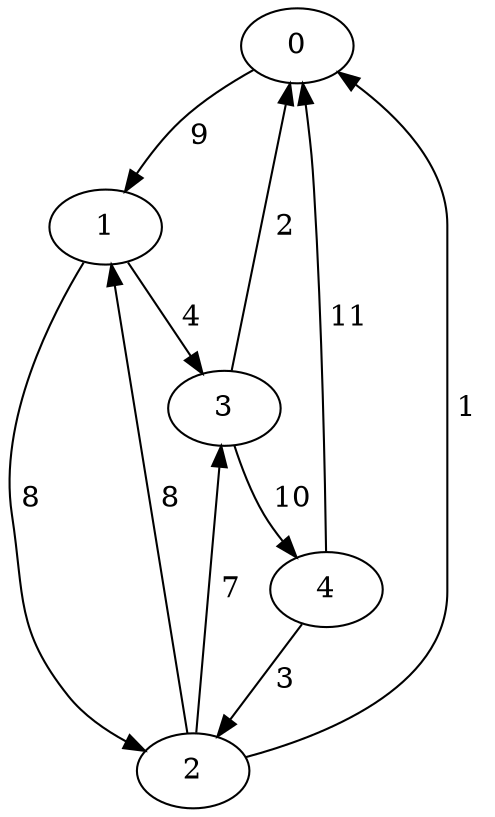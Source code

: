 digraph My_graph {
0 -> 1 [label=" 9 "];
1 -> 3 [label=" 4 "];
1 -> 2 [label=" 8 "];
2 -> 3 [label=" 7 "];
2 -> 1 [label=" 8 "];
2 -> 0 [label=" 1 "];
3 -> 0 [label=" 2 "];
3 -> 4 [label=" 10 "];
4 -> 2 [label=" 3 "];
4 -> 0 [label=" 11 "];
}

